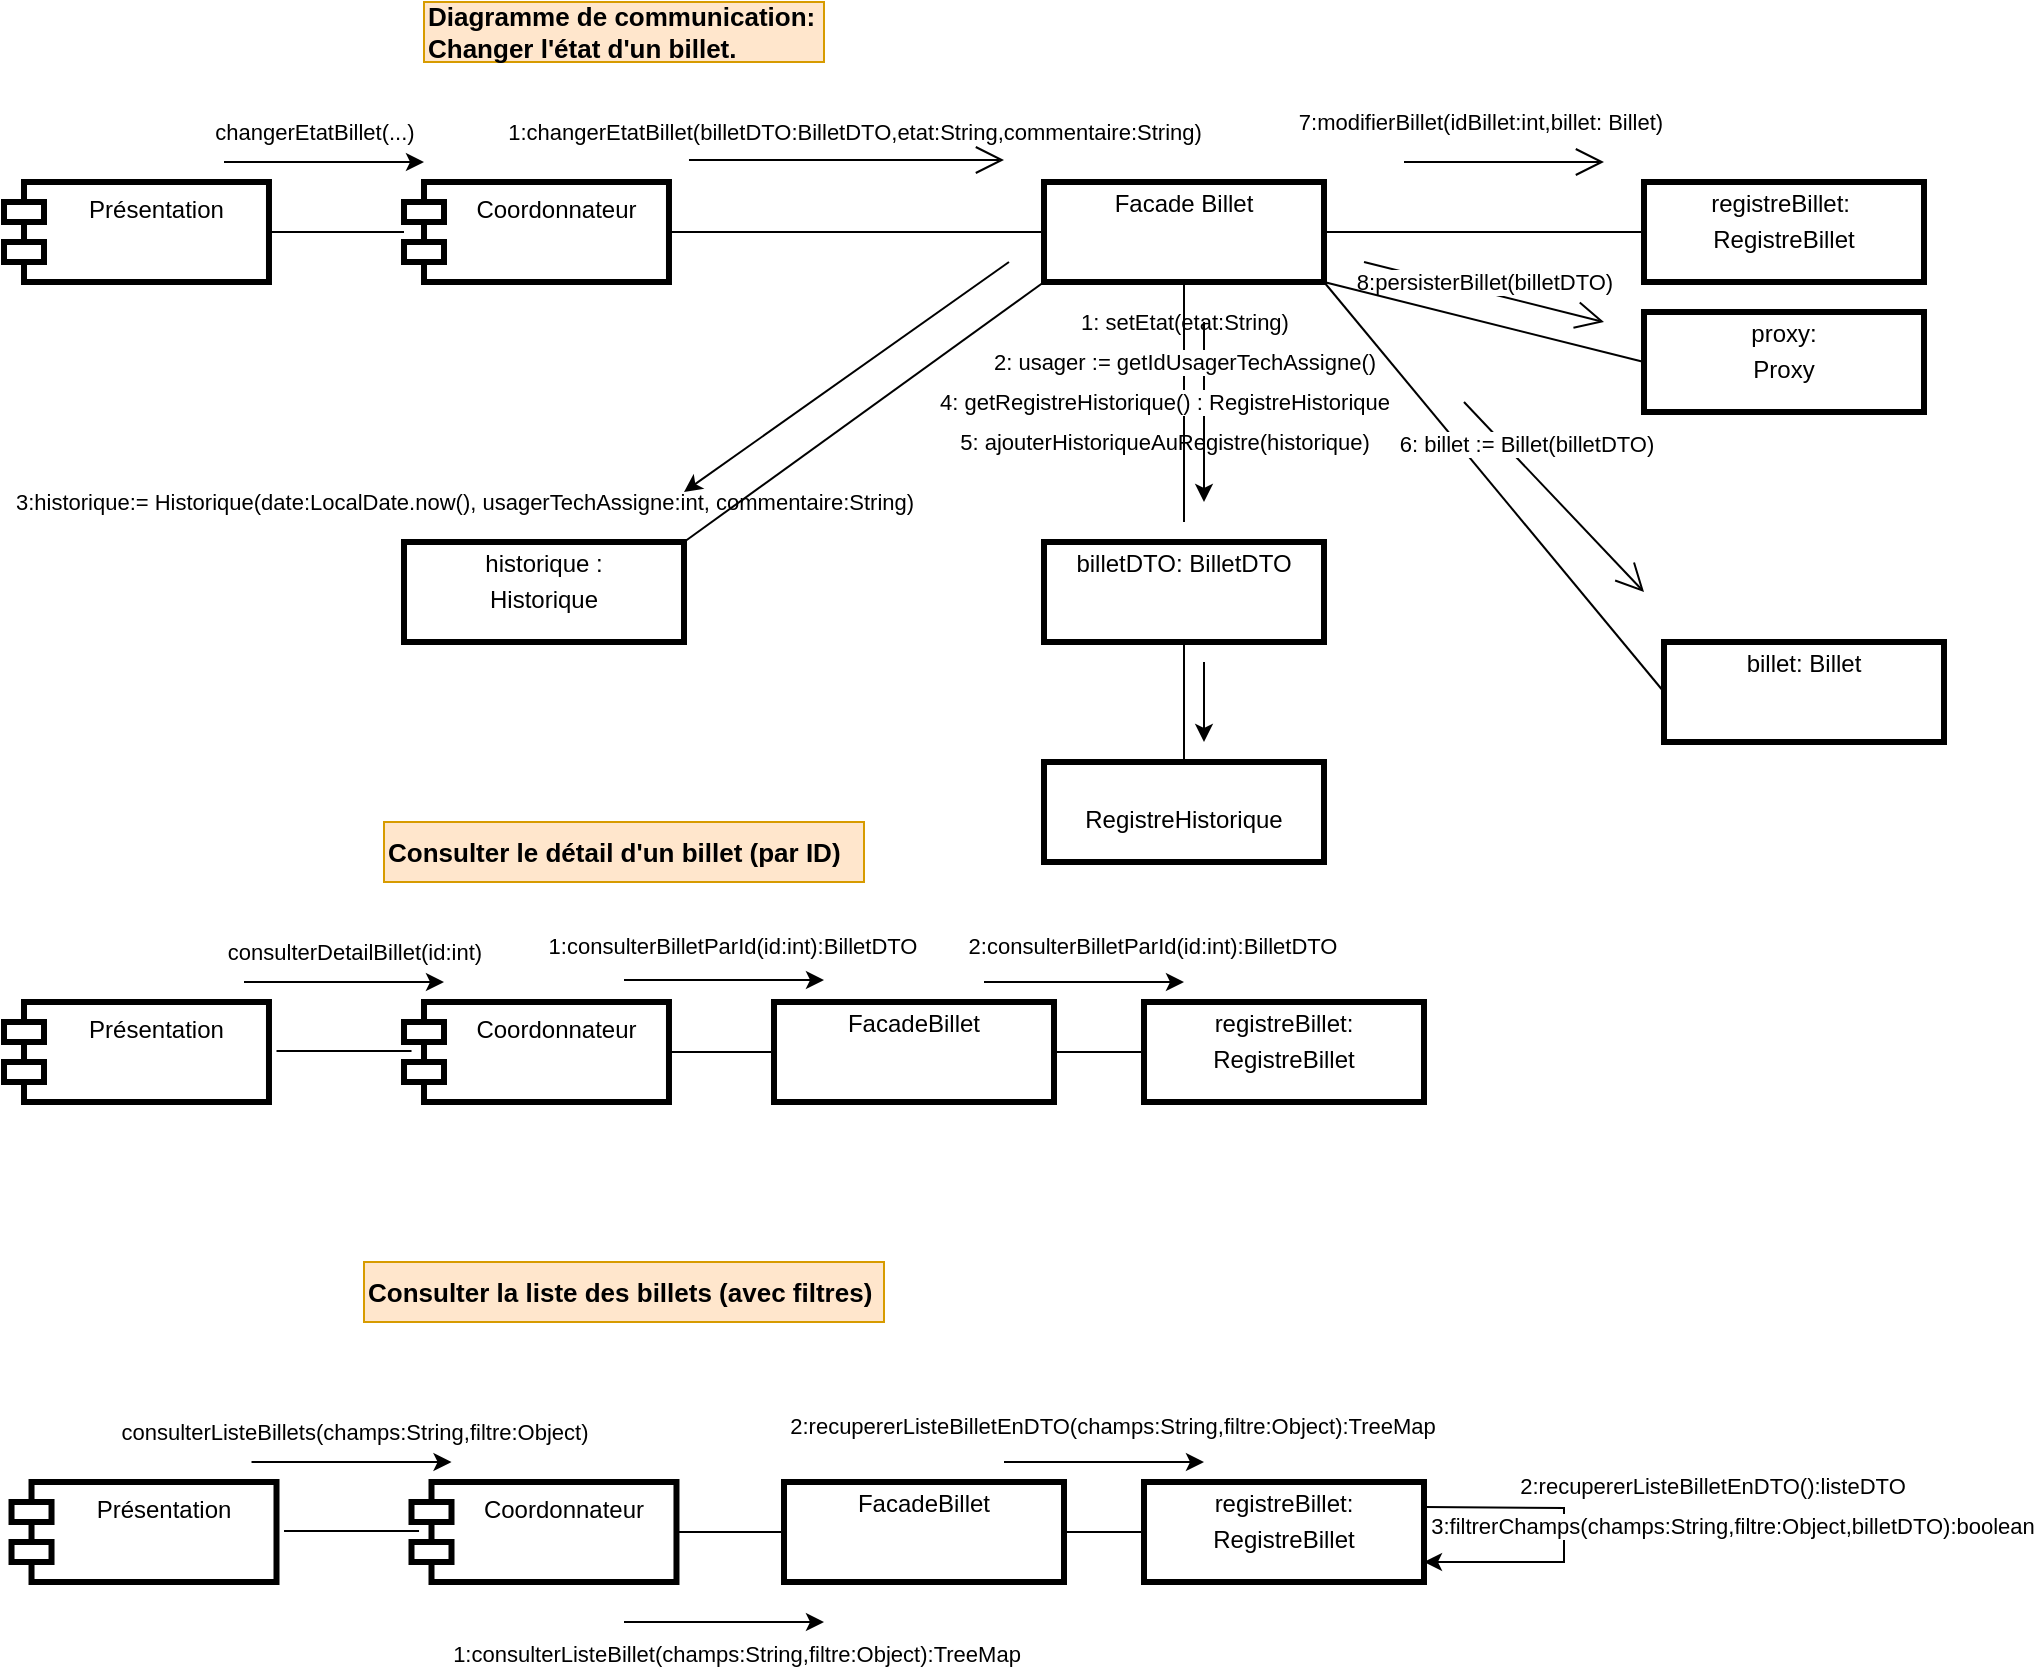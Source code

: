 <mxfile version="19.0.3" type="device"><diagram id="wk7EAy9R9_vYMZfL8NTD" name="Page-1"><mxGraphModel dx="1632" dy="865" grid="1" gridSize="10" guides="1" tooltips="1" connect="1" arrows="1" fold="1" page="1" pageScale="1" pageWidth="850" pageHeight="1100" math="0" shadow="0"><root><mxCell id="0"/><mxCell id="1" parent="0"/><mxCell id="YwYlROkh0U87fTmi11A1-1" value="Coordonnateur" style="shape=module;align=left;spacingLeft=20;align=center;verticalAlign=top;strokeWidth=3;" parent="1" vertex="1"><mxGeometry x="100" y="120" width="132.49" height="50" as="geometry"/></mxCell><mxCell id="YwYlROkh0U87fTmi11A1-102" value="&lt;p style=&quot;margin:0px;margin-top:4px;text-align:center;&quot;&gt;&lt;span style=&quot;background-color: initial;&quot;&gt;Facade Billet&lt;/span&gt;&lt;br&gt;&lt;/p&gt;" style="verticalAlign=top;align=left;overflow=fill;fontSize=12;fontFamily=Helvetica;html=1;strokeWidth=3;" parent="1" vertex="1"><mxGeometry x="420" y="120" width="140" height="50" as="geometry"/></mxCell><mxCell id="YwYlROkh0U87fTmi11A1-103" value="1:changerEtatBillet(billetDTO:BilletDTO,etat:String,commentaire:String)" style="edgeLabel;html=1;align=center;verticalAlign=middle;resizable=0;points=[];" parent="1" connectable="0" vertex="1"><mxGeometry x="340" y="100" as="geometry"><mxPoint x="-15" y="-5" as="offset"/></mxGeometry></mxCell><mxCell id="YwYlROkh0U87fTmi11A1-105" value="" style="endArrow=open;endFill=1;endSize=12;html=1;rounded=0;" parent="1" edge="1"><mxGeometry width="160" relative="1" as="geometry"><mxPoint x="242.49" y="109" as="sourcePoint"/><mxPoint x="400" y="109" as="targetPoint"/><Array as="points"><mxPoint x="312.49" y="109"/></Array></mxGeometry></mxCell><mxCell id="YwYlROkh0U87fTmi11A1-108" value="&lt;p style=&quot;margin:0px;margin-top:4px;text-align:center;&quot;&gt;registreBillet:&amp;nbsp;&lt;/p&gt;&lt;p style=&quot;margin:0px;margin-top:4px;text-align:center;&quot;&gt;RegistreBillet&lt;/p&gt;&lt;p style=&quot;margin:0px;margin-top:4px;text-align:center;&quot;&gt;&lt;br&gt;&lt;/p&gt;" style="verticalAlign=top;align=left;overflow=fill;fontSize=12;fontFamily=Helvetica;html=1;strokeWidth=3;" parent="1" vertex="1"><mxGeometry x="720" y="120" width="140" height="50" as="geometry"/></mxCell><mxCell id="YwYlROkh0U87fTmi11A1-109" value="" style="endArrow=open;endFill=1;endSize=12;html=1;rounded=0;" parent="1" edge="1"><mxGeometry width="160" relative="1" as="geometry"><mxPoint x="600" y="110" as="sourcePoint"/><mxPoint x="700" y="110" as="targetPoint"/><Array as="points"/></mxGeometry></mxCell><mxCell id="YwYlROkh0U87fTmi11A1-110" value="7:modifierBillet(idBillet:int,billet: Billet)" style="edgeLabel;html=1;align=center;verticalAlign=middle;resizable=0;points=[];" parent="YwYlROkh0U87fTmi11A1-109" vertex="1" connectable="0"><mxGeometry x="-0.2" y="2" relative="1" as="geometry"><mxPoint x="-2" y="-18" as="offset"/></mxGeometry></mxCell><mxCell id="YwYlROkh0U87fTmi11A1-112" value="Coordonnateur" style="shape=module;align=left;spacingLeft=20;align=center;verticalAlign=top;strokeWidth=3;" parent="1" vertex="1"><mxGeometry x="100" y="530" width="132.49" height="50" as="geometry"/></mxCell><mxCell id="YwYlROkh0U87fTmi11A1-116" value="1:consulterBilletParId(id:int):BilletDTO" style="edgeLabel;html=1;align=center;verticalAlign=middle;resizable=0;points=[];rotation=0;" parent="1" connectable="0" vertex="1"><mxGeometry x="250" y="510" as="geometry"><mxPoint x="14" y="-8" as="offset"/></mxGeometry></mxCell><mxCell id="YwYlROkh0U87fTmi11A1-122" value="&lt;b&gt;&lt;font style=&quot;font-size: 13px;&quot;&gt;Consulter le détail d'un billet (par ID)&lt;/font&gt;&lt;/b&gt;" style="text;html=1;strokeColor=#d79b00;fillColor=#ffe6cc;align=left;verticalAlign=middle;whiteSpace=wrap;rounded=0;" parent="1" vertex="1"><mxGeometry x="90" y="440" width="240" height="30" as="geometry"/></mxCell><mxCell id="YwYlROkh0U87fTmi11A1-123" value="&lt;b&gt;&lt;font style=&quot;font-size: 13px;&quot;&gt;Diagramme de communication: Changer l'état d'un billet.&lt;/font&gt;&lt;/b&gt;" style="text;html=1;strokeColor=#d79b00;fillColor=#ffe6cc;align=left;verticalAlign=middle;whiteSpace=wrap;rounded=0;" parent="1" vertex="1"><mxGeometry x="110" y="30" width="200" height="30" as="geometry"/></mxCell><mxCell id="dvguO-Vn-lTbKks0OdCy-10" value="" style="endArrow=none;html=1;rounded=0;exitX=1;exitY=0.5;exitDx=0;exitDy=0;" parent="1" source="YwYlROkh0U87fTmi11A1-1" target="YwYlROkh0U87fTmi11A1-102" edge="1"><mxGeometry width="50" height="50" relative="1" as="geometry"><mxPoint x="285" y="160" as="sourcePoint"/><mxPoint x="335" y="110" as="targetPoint"/></mxGeometry></mxCell><mxCell id="dvguO-Vn-lTbKks0OdCy-11" value="" style="endArrow=none;html=1;rounded=0;entryX=0;entryY=0.5;entryDx=0;entryDy=0;exitX=1;exitY=0.5;exitDx=0;exitDy=0;" parent="1" source="YwYlROkh0U87fTmi11A1-102" target="YwYlROkh0U87fTmi11A1-108" edge="1"><mxGeometry width="50" height="50" relative="1" as="geometry"><mxPoint x="510" y="170" as="sourcePoint"/><mxPoint x="560" y="120" as="targetPoint"/></mxGeometry></mxCell><mxCell id="dvguO-Vn-lTbKks0OdCy-13" value="&lt;p style=&quot;margin:0px;margin-top:4px;text-align:center;&quot;&gt;&lt;br&gt;&lt;/p&gt;&lt;p style=&quot;margin:0px;margin-top:4px;text-align:center;&quot;&gt;&lt;span style=&quot;background-color: initial;&quot;&gt;RegistreHistorique&lt;/span&gt;&lt;/p&gt;" style="verticalAlign=top;align=left;overflow=fill;fontSize=12;fontFamily=Helvetica;html=1;strokeWidth=3;" parent="1" vertex="1"><mxGeometry x="420" y="410" width="140" height="50" as="geometry"/></mxCell><mxCell id="dvguO-Vn-lTbKks0OdCy-14" value="&lt;p style=&quot;margin:0px;margin-top:4px;text-align:center;&quot;&gt;&lt;span style=&quot;background-color: initial;&quot;&gt;historique :&lt;/span&gt;&lt;/p&gt;&lt;p style=&quot;margin:0px;margin-top:4px;text-align:center;&quot;&gt;&lt;span style=&quot;background-color: initial;&quot;&gt;Historique&lt;/span&gt;&lt;br&gt;&lt;/p&gt;" style="verticalAlign=top;align=left;overflow=fill;fontSize=12;fontFamily=Helvetica;html=1;strokeWidth=3;" parent="1" vertex="1"><mxGeometry x="100" y="300" width="140" height="50" as="geometry"/></mxCell><mxCell id="dvguO-Vn-lTbKks0OdCy-17" value="" style="endArrow=none;html=1;rounded=0;exitX=0.5;exitY=1;exitDx=0;exitDy=0;entryX=0.5;entryY=0;entryDx=0;entryDy=0;" parent="1" source="dvguO-Vn-lTbKks0OdCy-18" target="dvguO-Vn-lTbKks0OdCy-13" edge="1"><mxGeometry width="50" height="50" relative="1" as="geometry"><mxPoint x="480" y="190" as="sourcePoint"/><mxPoint x="530" y="140" as="targetPoint"/></mxGeometry></mxCell><mxCell id="dvguO-Vn-lTbKks0OdCy-18" value="&lt;p style=&quot;margin:0px;margin-top:4px;text-align:center;&quot;&gt;&lt;span style=&quot;background-color: initial;&quot;&gt;billetDTO: BilletDTO&lt;/span&gt;&lt;br&gt;&lt;/p&gt;" style="verticalAlign=top;align=left;overflow=fill;fontSize=12;fontFamily=Helvetica;html=1;strokeWidth=3;" parent="1" vertex="1"><mxGeometry x="420" y="300" width="140" height="50" as="geometry"/></mxCell><mxCell id="dvguO-Vn-lTbKks0OdCy-20" value="1: setEtat(etat:String)" style="edgeLabel;html=1;align=center;verticalAlign=middle;resizable=0;points=[];" parent="1" connectable="0" vertex="1"><mxGeometry x="490" y="190" as="geometry"/></mxCell><mxCell id="dvguO-Vn-lTbKks0OdCy-22" value="3:historique:= Historique(date:LocalDate.now(), usagerTechAssigne:int, commentaire:String)" style="edgeLabel;html=1;align=center;verticalAlign=middle;resizable=0;points=[];" parent="1" connectable="0" vertex="1"><mxGeometry x="130" y="280" as="geometry"/></mxCell><mxCell id="dvguO-Vn-lTbKks0OdCy-23" value="5: ajouterHistoriqueAuRegistre(historique)" style="edgeLabel;html=1;align=center;verticalAlign=middle;resizable=0;points=[];" parent="1" connectable="0" vertex="1"><mxGeometry x="480" y="250" as="geometry"/></mxCell><mxCell id="dvguO-Vn-lTbKks0OdCy-25" value="&lt;p style=&quot;margin:0px;margin-top:4px;text-align:center;&quot;&gt;&lt;span style=&quot;background-color: initial;&quot;&gt;billet: Billet&lt;/span&gt;&lt;br&gt;&lt;/p&gt;" style="verticalAlign=top;align=left;overflow=fill;fontSize=12;fontFamily=Helvetica;html=1;strokeWidth=3;" parent="1" vertex="1"><mxGeometry x="730" y="350" width="140" height="50" as="geometry"/></mxCell><mxCell id="dvguO-Vn-lTbKks0OdCy-30" value="" style="endArrow=none;html=1;rounded=0;entryX=0;entryY=0.5;entryDx=0;entryDy=0;exitX=1;exitY=1;exitDx=0;exitDy=0;" parent="1" source="YwYlROkh0U87fTmi11A1-102" target="dvguO-Vn-lTbKks0OdCy-25" edge="1"><mxGeometry width="50" height="50" relative="1" as="geometry"><mxPoint x="650" y="210" as="sourcePoint"/><mxPoint x="810" y="210" as="targetPoint"/></mxGeometry></mxCell><mxCell id="dvguO-Vn-lTbKks0OdCy-31" value="" style="endArrow=open;endFill=1;endSize=12;html=1;rounded=0;" parent="1" edge="1"><mxGeometry width="160" relative="1" as="geometry"><mxPoint x="630" y="230" as="sourcePoint"/><mxPoint x="720" y="325" as="targetPoint"/><Array as="points"/></mxGeometry></mxCell><mxCell id="dvguO-Vn-lTbKks0OdCy-32" value="6: billet := Billet(billetDTO)" style="edgeLabel;html=1;align=center;verticalAlign=middle;resizable=0;points=[];" parent="dvguO-Vn-lTbKks0OdCy-31" vertex="1" connectable="0"><mxGeometry x="-0.2" y="2" relative="1" as="geometry"><mxPoint x="-7" y="-16" as="offset"/></mxGeometry></mxCell><mxCell id="dvguO-Vn-lTbKks0OdCy-34" value="" style="endArrow=none;html=1;rounded=0;entryX=0.5;entryY=1;entryDx=0;entryDy=0;" parent="1" target="YwYlROkh0U87fTmi11A1-102" edge="1"><mxGeometry width="50" height="50" relative="1" as="geometry"><mxPoint x="490" y="290" as="sourcePoint"/><mxPoint x="440" y="110" as="targetPoint"/></mxGeometry></mxCell><mxCell id="dvguO-Vn-lTbKks0OdCy-35" value="" style="endArrow=classic;html=1;rounded=0;" parent="1" edge="1"><mxGeometry width="50" height="50" relative="1" as="geometry"><mxPoint x="500" y="190" as="sourcePoint"/><mxPoint x="500" y="280" as="targetPoint"/></mxGeometry></mxCell><mxCell id="dvguO-Vn-lTbKks0OdCy-39" value="" style="endArrow=classic;html=1;rounded=0;" parent="1" edge="1"><mxGeometry width="50" height="50" relative="1" as="geometry"><mxPoint x="500" y="360" as="sourcePoint"/><mxPoint x="500" y="400" as="targetPoint"/></mxGeometry></mxCell><mxCell id="dvguO-Vn-lTbKks0OdCy-40" value="" style="endArrow=classic;html=1;rounded=0;" parent="1" edge="1"><mxGeometry width="50" height="50" relative="1" as="geometry"><mxPoint x="402.49" y="160" as="sourcePoint"/><mxPoint x="240" y="275" as="targetPoint"/></mxGeometry></mxCell><mxCell id="dvguO-Vn-lTbKks0OdCy-41" style="edgeStyle=none;rounded=0;orthogonalLoop=1;jettySize=auto;html=1;entryX=0.5;entryY=0;entryDx=0;entryDy=0;" parent="1" source="dvguO-Vn-lTbKks0OdCy-18" target="dvguO-Vn-lTbKks0OdCy-18" edge="1"><mxGeometry relative="1" as="geometry"/></mxCell><mxCell id="dvguO-Vn-lTbKks0OdCy-43" value="4: getRegistreHistorique() : RegistreHistorique" style="edgeLabel;html=1;align=center;verticalAlign=middle;resizable=0;points=[];" parent="1" vertex="1" connectable="0"><mxGeometry x="480" y="230" as="geometry"/></mxCell><mxCell id="Kt9C_kbvg7MQx28jffXP-1" value="Présentation" style="shape=module;align=left;spacingLeft=20;align=center;verticalAlign=top;strokeWidth=3;" parent="1" vertex="1"><mxGeometry x="-100" y="120" width="132.49" height="50" as="geometry"/></mxCell><mxCell id="Kt9C_kbvg7MQx28jffXP-3" value="" style="endArrow=none;html=1;rounded=0;exitX=1;exitY=0.5;exitDx=0;exitDy=0;" parent="1" source="Kt9C_kbvg7MQx28jffXP-1" target="YwYlROkh0U87fTmi11A1-1" edge="1"><mxGeometry width="50" height="50" relative="1" as="geometry"><mxPoint x="60" y="140" as="sourcePoint"/><mxPoint x="247.51" y="140" as="targetPoint"/></mxGeometry></mxCell><mxCell id="Kt9C_kbvg7MQx28jffXP-5" value="" style="endArrow=classic;html=1;rounded=0;" parent="1" edge="1"><mxGeometry width="50" height="50" relative="1" as="geometry"><mxPoint x="10" y="110" as="sourcePoint"/><mxPoint x="110" y="110" as="targetPoint"/></mxGeometry></mxCell><mxCell id="Kt9C_kbvg7MQx28jffXP-6" value="changerEtatBillet(...)" style="edgeLabel;html=1;align=center;verticalAlign=middle;resizable=0;points=[];" parent="1" connectable="0" vertex="1"><mxGeometry x="70" y="100" as="geometry"><mxPoint x="-15" y="-5" as="offset"/></mxGeometry></mxCell><mxCell id="Kt9C_kbvg7MQx28jffXP-7" value="2: usager := getIdUsagerTechAssigne()" style="edgeLabel;html=1;align=center;verticalAlign=middle;resizable=0;points=[];" parent="1" vertex="1" connectable="0"><mxGeometry x="490" y="210" as="geometry"/></mxCell><mxCell id="Kt9C_kbvg7MQx28jffXP-8" value="&lt;p style=&quot;margin:0px;margin-top:4px;text-align:center;&quot;&gt;proxy:&lt;/p&gt;&lt;p style=&quot;margin:0px;margin-top:4px;text-align:center;&quot;&gt;Proxy&lt;/p&gt;" style="verticalAlign=top;align=left;overflow=fill;fontSize=12;fontFamily=Helvetica;html=1;strokeWidth=3;" parent="1" vertex="1"><mxGeometry x="720" y="185" width="140" height="50" as="geometry"/></mxCell><mxCell id="Kt9C_kbvg7MQx28jffXP-9" value="" style="endArrow=open;endFill=1;endSize=12;html=1;rounded=0;" parent="1" edge="1"><mxGeometry width="160" relative="1" as="geometry"><mxPoint x="580" y="160" as="sourcePoint"/><mxPoint x="700" y="190" as="targetPoint"/><Array as="points"/></mxGeometry></mxCell><mxCell id="Kt9C_kbvg7MQx28jffXP-10" value="8:persisterBillet(billetDTO)" style="edgeLabel;html=1;align=center;verticalAlign=middle;resizable=0;points=[];" parent="Kt9C_kbvg7MQx28jffXP-9" vertex="1" connectable="0"><mxGeometry x="-0.2" y="2" relative="1" as="geometry"><mxPoint x="11" as="offset"/></mxGeometry></mxCell><mxCell id="Kt9C_kbvg7MQx28jffXP-12" value="" style="endArrow=none;html=1;rounded=0;entryX=0;entryY=0.5;entryDx=0;entryDy=0;" parent="1" target="Kt9C_kbvg7MQx28jffXP-8" edge="1"><mxGeometry width="50" height="50" relative="1" as="geometry"><mxPoint x="560" y="170" as="sourcePoint"/><mxPoint x="780" y="350" as="targetPoint"/></mxGeometry></mxCell><mxCell id="Kt9C_kbvg7MQx28jffXP-13" value="Présentation" style="shape=module;align=left;spacingLeft=20;align=center;verticalAlign=top;strokeWidth=3;" parent="1" vertex="1"><mxGeometry x="-100" y="530" width="132.49" height="50" as="geometry"/></mxCell><mxCell id="Kt9C_kbvg7MQx28jffXP-14" value="" style="endArrow=none;html=1;rounded=0;exitX=1;exitY=0.5;exitDx=0;exitDy=0;" parent="1" edge="1"><mxGeometry width="50" height="50" relative="1" as="geometry"><mxPoint x="36.25" y="554.5" as="sourcePoint"/><mxPoint x="103.76" y="554.5" as="targetPoint"/></mxGeometry></mxCell><mxCell id="Kt9C_kbvg7MQx28jffXP-16" value="" style="endArrow=classic;html=1;rounded=0;" parent="1" edge="1"><mxGeometry width="50" height="50" relative="1" as="geometry"><mxPoint x="20" y="520" as="sourcePoint"/><mxPoint x="120" y="520" as="targetPoint"/></mxGeometry></mxCell><mxCell id="Kt9C_kbvg7MQx28jffXP-17" value="" style="endArrow=classic;html=1;rounded=0;" parent="1" edge="1"><mxGeometry width="50" height="50" relative="1" as="geometry"><mxPoint x="210" y="519" as="sourcePoint"/><mxPoint x="310" y="519" as="targetPoint"/></mxGeometry></mxCell><mxCell id="Kt9C_kbvg7MQx28jffXP-18" value="" style="endArrow=classic;html=1;rounded=0;" parent="1" edge="1"><mxGeometry width="50" height="50" relative="1" as="geometry"><mxPoint x="390" y="520" as="sourcePoint"/><mxPoint x="490" y="520" as="targetPoint"/></mxGeometry></mxCell><mxCell id="Kt9C_kbvg7MQx28jffXP-19" value="consulterDetailBillet(id:int)" style="edgeLabel;html=1;align=center;verticalAlign=middle;resizable=0;points=[];" parent="1" connectable="0" vertex="1"><mxGeometry x="90" y="510" as="geometry"><mxPoint x="-15" y="-5" as="offset"/></mxGeometry></mxCell><mxCell id="Kt9C_kbvg7MQx28jffXP-21" value="&lt;p style=&quot;margin:0px;margin-top:4px;text-align:center;&quot;&gt;FacadeBillet&lt;/p&gt;" style="verticalAlign=top;align=left;overflow=fill;fontSize=12;fontFamily=Helvetica;html=1;strokeWidth=3;" parent="1" vertex="1"><mxGeometry x="285" y="530" width="140" height="50" as="geometry"/></mxCell><mxCell id="Kt9C_kbvg7MQx28jffXP-23" value="&lt;p style=&quot;margin:0px;margin-top:4px;text-align:center;&quot;&gt;registreBillet:&lt;/p&gt;&lt;p style=&quot;margin:0px;margin-top:4px;text-align:center;&quot;&gt;RegistreBillet&lt;/p&gt;" style="verticalAlign=top;align=left;overflow=fill;fontSize=12;fontFamily=Helvetica;html=1;strokeWidth=3;" parent="1" vertex="1"><mxGeometry x="470" y="530" width="140" height="50" as="geometry"/></mxCell><mxCell id="Kt9C_kbvg7MQx28jffXP-24" value="2:consulterBilletParId(id:int):BilletDTO" style="edgeLabel;html=1;align=center;verticalAlign=middle;resizable=0;points=[];rotation=0;" parent="1" connectable="0" vertex="1"><mxGeometry x="460" y="510" as="geometry"><mxPoint x="14" y="-8" as="offset"/></mxGeometry></mxCell><mxCell id="Kt9C_kbvg7MQx28jffXP-25" value="&lt;b&gt;&lt;font style=&quot;font-size: 13px;&quot;&gt;Consulter la liste des billets (avec filtres)&lt;/font&gt;&lt;/b&gt;" style="text;html=1;strokeColor=#d79b00;fillColor=#ffe6cc;align=left;verticalAlign=middle;whiteSpace=wrap;rounded=0;" parent="1" vertex="1"><mxGeometry x="80" y="660" width="260" height="30" as="geometry"/></mxCell><mxCell id="Kt9C_kbvg7MQx28jffXP-26" value="Coordonnateur" style="shape=module;align=left;spacingLeft=20;align=center;verticalAlign=top;strokeWidth=3;" parent="1" vertex="1"><mxGeometry x="103.75" y="770" width="132.49" height="50" as="geometry"/></mxCell><mxCell id="Kt9C_kbvg7MQx28jffXP-27" value="Présentation" style="shape=module;align=left;spacingLeft=20;align=center;verticalAlign=top;strokeWidth=3;" parent="1" vertex="1"><mxGeometry x="-96.24" y="770" width="132.49" height="50" as="geometry"/></mxCell><mxCell id="Kt9C_kbvg7MQx28jffXP-28" value="" style="endArrow=none;html=1;rounded=0;exitX=1;exitY=0.5;exitDx=0;exitDy=0;" parent="1" edge="1"><mxGeometry width="50" height="50" relative="1" as="geometry"><mxPoint x="40.01" y="794.5" as="sourcePoint"/><mxPoint x="107.52" y="794.5" as="targetPoint"/></mxGeometry></mxCell><mxCell id="Kt9C_kbvg7MQx28jffXP-29" value="" style="endArrow=classic;html=1;rounded=0;" parent="1" edge="1"><mxGeometry width="50" height="50" relative="1" as="geometry"><mxPoint x="23.76" y="760" as="sourcePoint"/><mxPoint x="123.76" y="760" as="targetPoint"/></mxGeometry></mxCell><mxCell id="Kt9C_kbvg7MQx28jffXP-30" value="consulterListeBillets(champs:String,filtre:Object)" style="edgeLabel;html=1;align=center;verticalAlign=middle;resizable=0;points=[];" parent="1" connectable="0" vertex="1"><mxGeometry x="90" y="750" as="geometry"><mxPoint x="-15" y="-5" as="offset"/></mxGeometry></mxCell><mxCell id="Kt9C_kbvg7MQx28jffXP-31" value="" style="endArrow=none;html=1;rounded=0;exitX=1;exitY=0.5;exitDx=0;exitDy=0;entryX=0;entryY=0.5;entryDx=0;entryDy=0;" parent="1" source="YwYlROkh0U87fTmi11A1-112" target="Kt9C_kbvg7MQx28jffXP-21" edge="1"><mxGeometry width="50" height="50" relative="1" as="geometry"><mxPoint x="240" y="560" as="sourcePoint"/><mxPoint x="270" y="560" as="targetPoint"/></mxGeometry></mxCell><mxCell id="Kt9C_kbvg7MQx28jffXP-33" value="" style="endArrow=none;html=1;rounded=0;exitX=1;exitY=0.5;exitDx=0;exitDy=0;" parent="1" source="Kt9C_kbvg7MQx28jffXP-21" edge="1"><mxGeometry width="50" height="50" relative="1" as="geometry"><mxPoint x="450" y="550" as="sourcePoint"/><mxPoint x="470" y="555" as="targetPoint"/></mxGeometry></mxCell><mxCell id="Kt9C_kbvg7MQx28jffXP-35" value="&lt;p style=&quot;margin:0px;margin-top:4px;text-align:center;&quot;&gt;FacadeBillet&lt;/p&gt;" style="verticalAlign=top;align=left;overflow=fill;fontSize=12;fontFamily=Helvetica;html=1;strokeWidth=3;" parent="1" vertex="1"><mxGeometry x="290" y="770" width="140" height="50" as="geometry"/></mxCell><mxCell id="Kt9C_kbvg7MQx28jffXP-36" value="&lt;p style=&quot;margin:0px;margin-top:4px;text-align:center;&quot;&gt;registreBillet:&lt;/p&gt;&lt;p style=&quot;margin:0px;margin-top:4px;text-align:center;&quot;&gt;RegistreBillet&lt;/p&gt;" style="verticalAlign=top;align=left;overflow=fill;fontSize=12;fontFamily=Helvetica;html=1;strokeWidth=3;" parent="1" vertex="1"><mxGeometry x="470" y="770" width="140" height="50" as="geometry"/></mxCell><mxCell id="Kt9C_kbvg7MQx28jffXP-37" value="" style="endArrow=classic;html=1;rounded=0;" parent="1" edge="1"><mxGeometry width="50" height="50" relative="1" as="geometry"><mxPoint x="210" y="840" as="sourcePoint"/><mxPoint x="310" y="840" as="targetPoint"/><Array as="points"><mxPoint x="250" y="840"/></Array></mxGeometry></mxCell><mxCell id="Kt9C_kbvg7MQx28jffXP-38" value="" style="endArrow=classic;html=1;rounded=0;" parent="1" edge="1"><mxGeometry width="50" height="50" relative="1" as="geometry"><mxPoint x="400" y="760" as="sourcePoint"/><mxPoint x="500" y="760" as="targetPoint"/><Array as="points"><mxPoint x="430" y="760"/></Array></mxGeometry></mxCell><mxCell id="Kt9C_kbvg7MQx28jffXP-39" value="1:consulterListeBillet(champs:String,filtre:Object):TreeMap" style="edgeLabel;html=1;align=center;verticalAlign=middle;resizable=0;points=[];rotation=0;" parent="1" connectable="0" vertex="1"><mxGeometry x="260" y="860" as="geometry"><mxPoint x="6" y="-4" as="offset"/></mxGeometry></mxCell><mxCell id="Kt9C_kbvg7MQx28jffXP-40" value="2:recupererListeBilletEnDTO(champs:String,filtre:Object):TreeMap" style="edgeLabel;html=1;align=center;verticalAlign=middle;resizable=0;points=[];rotation=0;" parent="1" connectable="0" vertex="1"><mxGeometry x="440" y="750" as="geometry"><mxPoint x="14" y="-8" as="offset"/></mxGeometry></mxCell><mxCell id="Kt9C_kbvg7MQx28jffXP-43" value="" style="endArrow=classic;html=1;rounded=0;exitX=1;exitY=0.25;exitDx=0;exitDy=0;" parent="1" source="Kt9C_kbvg7MQx28jffXP-36" edge="1"><mxGeometry width="50" height="50" relative="1" as="geometry"><mxPoint x="610" y="845" as="sourcePoint"/><mxPoint x="610" y="810" as="targetPoint"/><Array as="points"><mxPoint x="680" y="783"/><mxPoint x="680" y="810"/></Array></mxGeometry></mxCell><mxCell id="Kt9C_kbvg7MQx28jffXP-44" value="2:recupererListeBilletEnDTO():listeDTO" style="edgeLabel;html=1;align=center;verticalAlign=middle;resizable=0;points=[];rotation=0;" parent="1" connectable="0" vertex="1"><mxGeometry x="740" y="780" as="geometry"><mxPoint x="14" y="-8" as="offset"/></mxGeometry></mxCell><mxCell id="Kt9C_kbvg7MQx28jffXP-45" value="3:filtrerChamps(champs:String,filtre:Object,billetDTO):boolean" style="edgeLabel;html=1;align=center;verticalAlign=middle;resizable=0;points=[];rotation=0;" parent="1" connectable="0" vertex="1"><mxGeometry x="750" y="800" as="geometry"><mxPoint x="14" y="-8" as="offset"/></mxGeometry></mxCell><mxCell id="Kt9C_kbvg7MQx28jffXP-46" value="" style="endArrow=none;html=1;rounded=0;exitX=1;exitY=0.5;exitDx=0;exitDy=0;" parent="1" source="Kt9C_kbvg7MQx28jffXP-26" edge="1"><mxGeometry width="50" height="50" relative="1" as="geometry"><mxPoint x="260" y="800" as="sourcePoint"/><mxPoint x="290" y="795" as="targetPoint"/></mxGeometry></mxCell><mxCell id="Kt9C_kbvg7MQx28jffXP-47" value="" style="endArrow=none;html=1;rounded=0;exitX=1;exitY=0.5;exitDx=0;exitDy=0;entryX=0;entryY=0.5;entryDx=0;entryDy=0;" parent="1" source="Kt9C_kbvg7MQx28jffXP-35" target="Kt9C_kbvg7MQx28jffXP-36" edge="1"><mxGeometry width="50" height="50" relative="1" as="geometry"><mxPoint x="520" y="900" as="sourcePoint"/><mxPoint x="587.51" y="900" as="targetPoint"/></mxGeometry></mxCell><mxCell id="Kt9C_kbvg7MQx28jffXP-49" value="" style="endArrow=none;html=1;rounded=0;exitX=1;exitY=0;exitDx=0;exitDy=0;entryX=0;entryY=1;entryDx=0;entryDy=0;" parent="1" source="dvguO-Vn-lTbKks0OdCy-14" target="YwYlROkh0U87fTmi11A1-102" edge="1"><mxGeometry width="50" height="50" relative="1" as="geometry"><mxPoint x="230" y="200" as="sourcePoint"/><mxPoint x="417.51" y="200" as="targetPoint"/></mxGeometry></mxCell></root></mxGraphModel></diagram></mxfile>